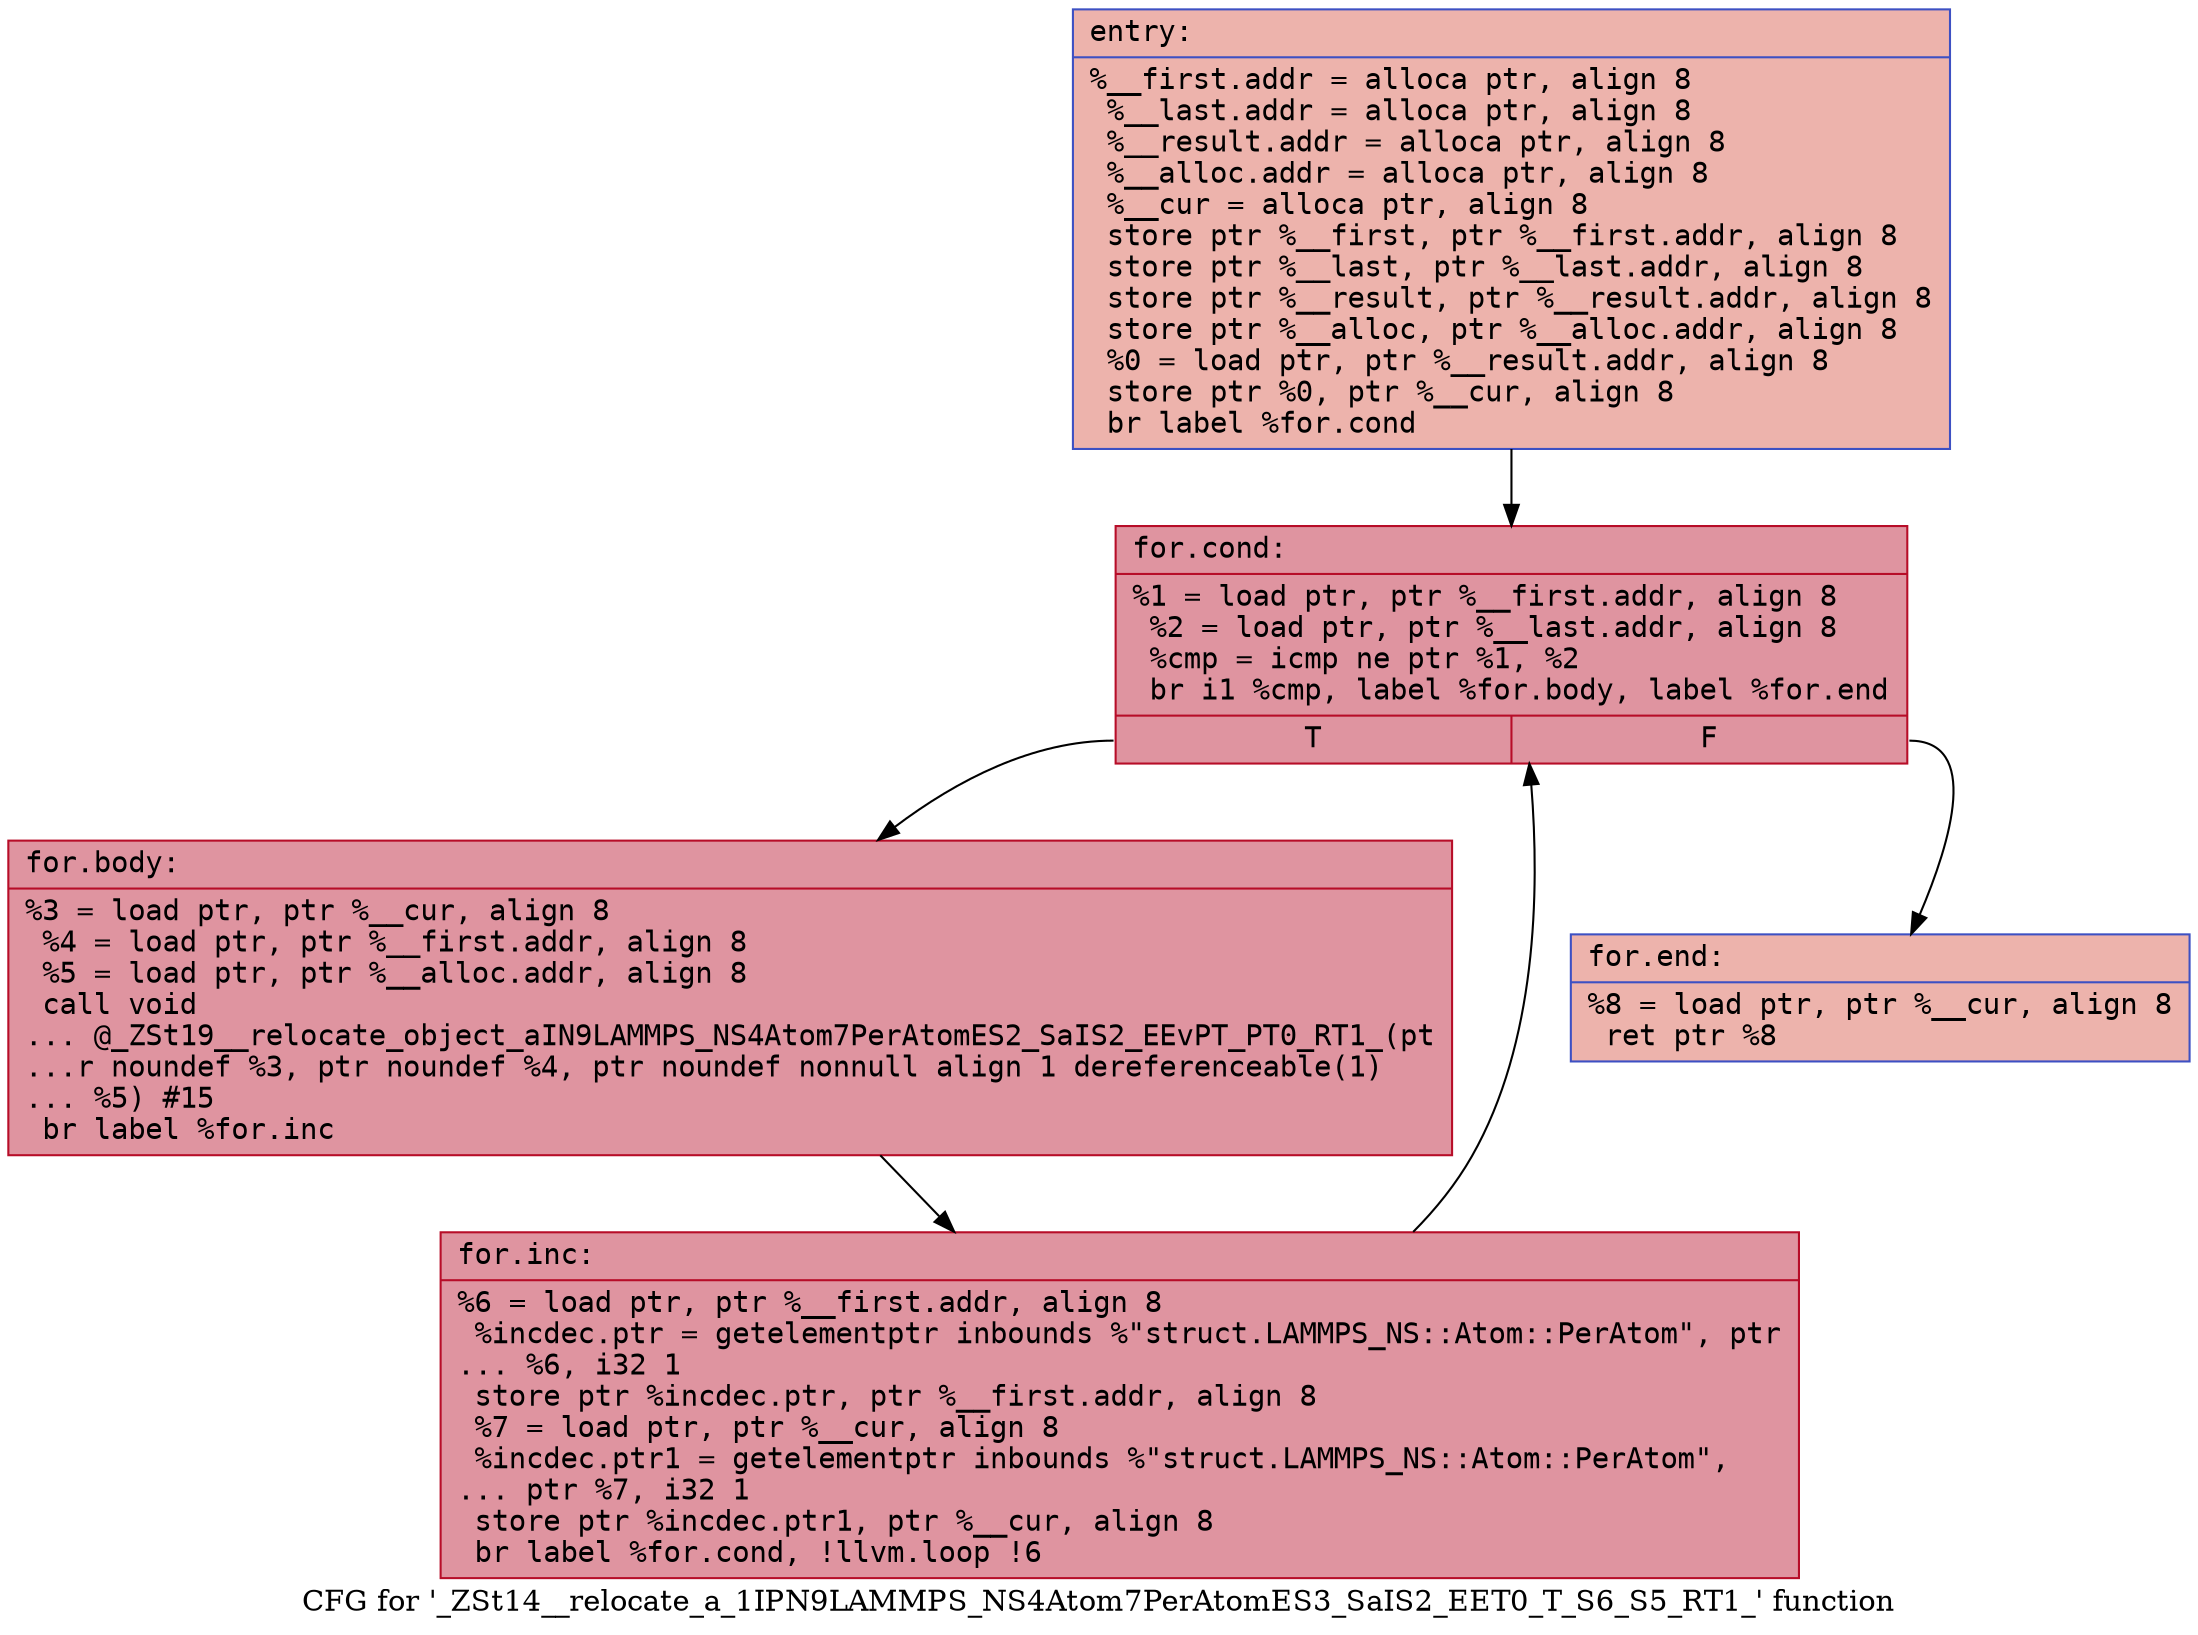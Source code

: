 digraph "CFG for '_ZSt14__relocate_a_1IPN9LAMMPS_NS4Atom7PerAtomES3_SaIS2_EET0_T_S6_S5_RT1_' function" {
	label="CFG for '_ZSt14__relocate_a_1IPN9LAMMPS_NS4Atom7PerAtomES3_SaIS2_EET0_T_S6_S5_RT1_' function";

	Node0x55aea9233e70 [shape=record,color="#3d50c3ff", style=filled, fillcolor="#d6524470" fontname="Courier",label="{entry:\l|  %__first.addr = alloca ptr, align 8\l  %__last.addr = alloca ptr, align 8\l  %__result.addr = alloca ptr, align 8\l  %__alloc.addr = alloca ptr, align 8\l  %__cur = alloca ptr, align 8\l  store ptr %__first, ptr %__first.addr, align 8\l  store ptr %__last, ptr %__last.addr, align 8\l  store ptr %__result, ptr %__result.addr, align 8\l  store ptr %__alloc, ptr %__alloc.addr, align 8\l  %0 = load ptr, ptr %__result.addr, align 8\l  store ptr %0, ptr %__cur, align 8\l  br label %for.cond\l}"];
	Node0x55aea9233e70 -> Node0x55aea9234510[tooltip="entry -> for.cond\nProbability 100.00%" ];
	Node0x55aea9234510 [shape=record,color="#b70d28ff", style=filled, fillcolor="#b70d2870" fontname="Courier",label="{for.cond:\l|  %1 = load ptr, ptr %__first.addr, align 8\l  %2 = load ptr, ptr %__last.addr, align 8\l  %cmp = icmp ne ptr %1, %2\l  br i1 %cmp, label %for.body, label %for.end\l|{<s0>T|<s1>F}}"];
	Node0x55aea9234510:s0 -> Node0x55aea92347b0[tooltip="for.cond -> for.body\nProbability 96.88%" ];
	Node0x55aea9234510:s1 -> Node0x55aea92349d0[tooltip="for.cond -> for.end\nProbability 3.12%" ];
	Node0x55aea92347b0 [shape=record,color="#b70d28ff", style=filled, fillcolor="#b70d2870" fontname="Courier",label="{for.body:\l|  %3 = load ptr, ptr %__cur, align 8\l  %4 = load ptr, ptr %__first.addr, align 8\l  %5 = load ptr, ptr %__alloc.addr, align 8\l  call void\l... @_ZSt19__relocate_object_aIN9LAMMPS_NS4Atom7PerAtomES2_SaIS2_EEvPT_PT0_RT1_(pt\l...r noundef %3, ptr noundef %4, ptr noundef nonnull align 1 dereferenceable(1)\l... %5) #15\l  br label %for.inc\l}"];
	Node0x55aea92347b0 -> Node0x55aea9234dd0[tooltip="for.body -> for.inc\nProbability 100.00%" ];
	Node0x55aea9234dd0 [shape=record,color="#b70d28ff", style=filled, fillcolor="#b70d2870" fontname="Courier",label="{for.inc:\l|  %6 = load ptr, ptr %__first.addr, align 8\l  %incdec.ptr = getelementptr inbounds %\"struct.LAMMPS_NS::Atom::PerAtom\", ptr\l... %6, i32 1\l  store ptr %incdec.ptr, ptr %__first.addr, align 8\l  %7 = load ptr, ptr %__cur, align 8\l  %incdec.ptr1 = getelementptr inbounds %\"struct.LAMMPS_NS::Atom::PerAtom\",\l... ptr %7, i32 1\l  store ptr %incdec.ptr1, ptr %__cur, align 8\l  br label %for.cond, !llvm.loop !6\l}"];
	Node0x55aea9234dd0 -> Node0x55aea9234510[tooltip="for.inc -> for.cond\nProbability 100.00%" ];
	Node0x55aea92349d0 [shape=record,color="#3d50c3ff", style=filled, fillcolor="#d6524470" fontname="Courier",label="{for.end:\l|  %8 = load ptr, ptr %__cur, align 8\l  ret ptr %8\l}"];
}
